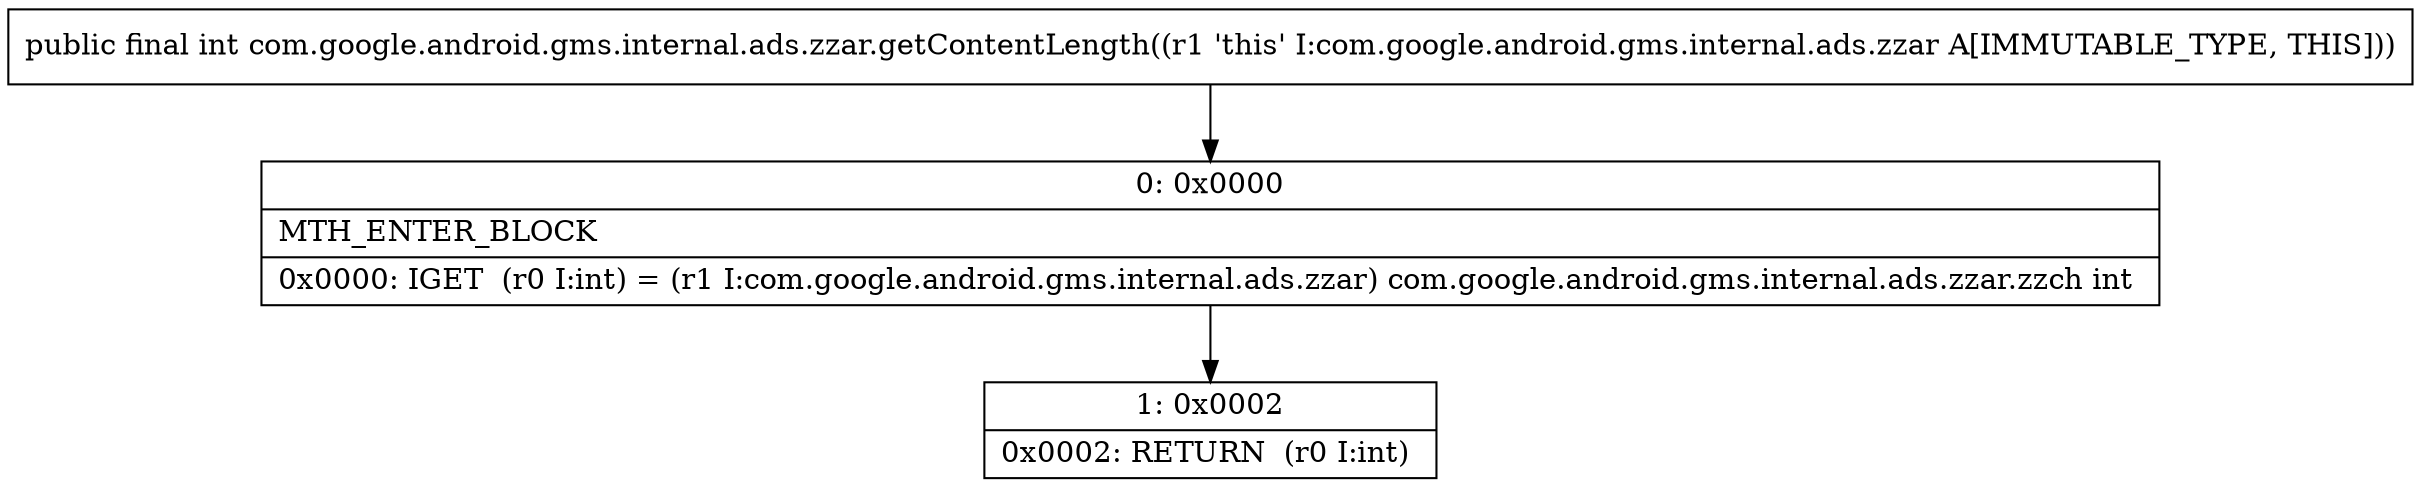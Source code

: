 digraph "CFG forcom.google.android.gms.internal.ads.zzar.getContentLength()I" {
Node_0 [shape=record,label="{0\:\ 0x0000|MTH_ENTER_BLOCK\l|0x0000: IGET  (r0 I:int) = (r1 I:com.google.android.gms.internal.ads.zzar) com.google.android.gms.internal.ads.zzar.zzch int \l}"];
Node_1 [shape=record,label="{1\:\ 0x0002|0x0002: RETURN  (r0 I:int) \l}"];
MethodNode[shape=record,label="{public final int com.google.android.gms.internal.ads.zzar.getContentLength((r1 'this' I:com.google.android.gms.internal.ads.zzar A[IMMUTABLE_TYPE, THIS])) }"];
MethodNode -> Node_0;
Node_0 -> Node_1;
}

